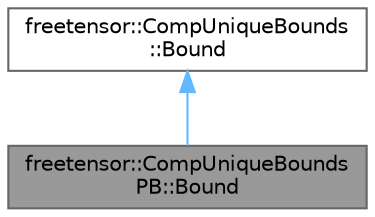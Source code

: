 digraph "freetensor::CompUniqueBoundsPB::Bound"
{
 // LATEX_PDF_SIZE
  bgcolor="transparent";
  edge [fontname=Helvetica,fontsize=10,labelfontname=Helvetica,labelfontsize=10];
  node [fontname=Helvetica,fontsize=10,shape=box,height=0.2,width=0.4];
  Node1 [label="freetensor::CompUniqueBounds\lPB::Bound",height=0.2,width=0.4,color="gray40", fillcolor="grey60", style="filled", fontcolor="black",tooltip=" "];
  Node2 -> Node1 [dir="back",color="steelblue1",style="solid"];
  Node2 [label="freetensor::CompUniqueBounds\l::Bound",height=0.2,width=0.4,color="gray40", fillcolor="white", style="filled",URL="$classfreetensor_1_1CompUniqueBounds_1_1Bound.html",tooltip=" "];
}

